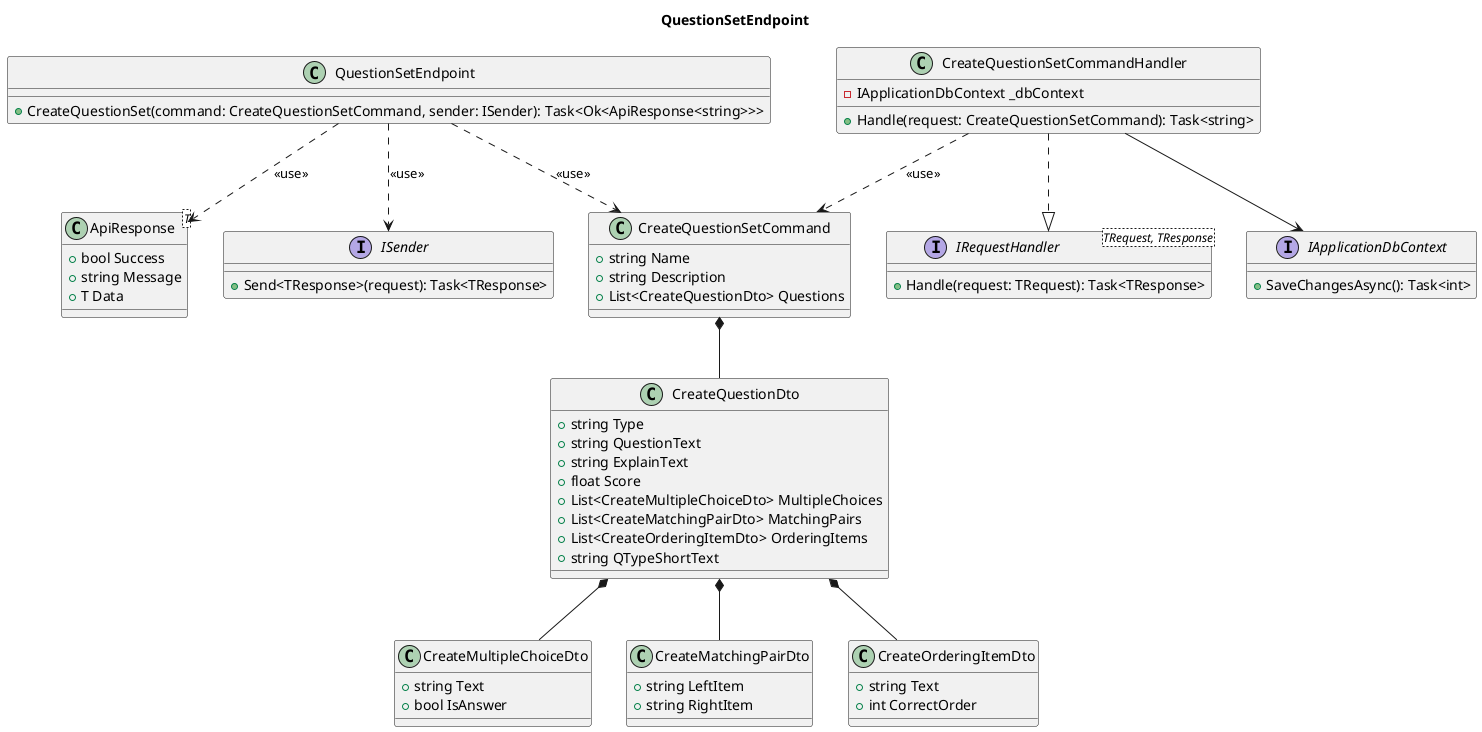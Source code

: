 @startuml
title QuestionSetEndpoint


' ==== Chung ====
class ApiResponse<T> {
      +bool Success
      +string Message
      +T Data
}

interface ISender {
      +Send<TResponse>(request): Task<TResponse>
}

interface IRequestHandler<TRequest, TResponse> {
      +Handle(request: TRequest): Task<TResponse>
}

interface IApplicationDbContext {
+SaveChangesAsync(): Task<int>
}

QuestionSetEndpoint ..> ApiResponse : <<use>>

' ==== ENDPOINT ====
class QuestionSetEndpoint {
+CreateQuestionSet(command: CreateQuestionSetCommand, sender: ISender): Task<Ok<ApiResponse<string>>>
}

QuestionSetEndpoint ..> CreateQuestionSetCommand : <<use>>
QuestionSetEndpoint ..> ISender : <<use>>

' ==== COMMAND and Dtos ====
class CreateQuestionSetCommand {
+string Name
+string Description
+List<CreateQuestionDto> Questions
}

class CreateQuestionDto {
+string Type
+string QuestionText
+string ExplainText
+float Score
+List<CreateMultipleChoiceDto> MultipleChoices
+List<CreateMatchingPairDto> MatchingPairs
+List<CreateOrderingItemDto> OrderingItems
+string QTypeShortText
}

class CreateMultipleChoiceDto {
+string Text
+bool IsAnswer
}

class CreateMatchingPairDto {
+string LeftItem
+string RightItem
}

class CreateOrderingItemDto {
+string Text
+int CorrectOrder
}

CreateQuestionSetCommand *-- CreateQuestionDto
CreateQuestionDto *-- CreateMultipleChoiceDto
CreateQuestionDto *-- CreateMatchingPairDto
CreateQuestionDto *-- CreateOrderingItemDto

' ==== Handler ====

class CreateQuestionSetCommandHandler {
-IApplicationDbContext _dbContext
+Handle(request: CreateQuestionSetCommand): Task<string>
}

CreateQuestionSetCommandHandler ..|> IRequestHandler




' Handler uses domain & infra
CreateQuestionSetCommandHandler ..> CreateQuestionSetCommand : <<use>>
CreateQuestionSetCommandHandler --> IApplicationDbContext 
@enduml
